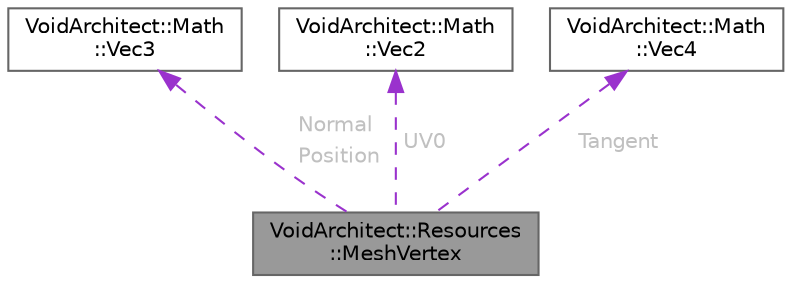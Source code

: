 digraph "VoidArchitect::Resources::MeshVertex"
{
 // LATEX_PDF_SIZE
  bgcolor="transparent";
  edge [fontname=Helvetica,fontsize=10,labelfontname=Helvetica,labelfontsize=10];
  node [fontname=Helvetica,fontsize=10,shape=box,height=0.2,width=0.4];
  Node1 [id="Node000001",label="VoidArchitect::Resources\l::MeshVertex",height=0.2,width=0.4,color="gray40", fillcolor="grey60", style="filled", fontcolor="black",tooltip=" "];
  Node2 -> Node1 [id="edge1_Node000001_Node000002",dir="back",color="darkorchid3",style="dashed",tooltip=" ",label=<<TABLE CELLBORDER="0" BORDER="0"><TR><TD VALIGN="top" ALIGN="LEFT" CELLPADDING="1" CELLSPACING="0">Normal</TD></TR>
<TR><TD VALIGN="top" ALIGN="LEFT" CELLPADDING="1" CELLSPACING="0">Position</TD></TR>
</TABLE>> ,fontcolor="grey" ];
  Node2 [id="Node000002",label="VoidArchitect::Math\l::Vec3",height=0.2,width=0.4,color="gray40", fillcolor="white", style="filled",URL="$class_void_architect_1_1_math_1_1_vec3.html",tooltip=" "];
  Node3 -> Node1 [id="edge2_Node000001_Node000003",dir="back",color="darkorchid3",style="dashed",tooltip=" ",label=<<TABLE CELLBORDER="0" BORDER="0"><TR><TD VALIGN="top" ALIGN="LEFT" CELLPADDING="1" CELLSPACING="0">UV0</TD></TR>
</TABLE>> ,fontcolor="grey" ];
  Node3 [id="Node000003",label="VoidArchitect::Math\l::Vec2",height=0.2,width=0.4,color="gray40", fillcolor="white", style="filled",URL="$class_void_architect_1_1_math_1_1_vec2.html",tooltip=" "];
  Node4 -> Node1 [id="edge3_Node000001_Node000004",dir="back",color="darkorchid3",style="dashed",tooltip=" ",label=<<TABLE CELLBORDER="0" BORDER="0"><TR><TD VALIGN="top" ALIGN="LEFT" CELLPADDING="1" CELLSPACING="0">Tangent</TD></TR>
</TABLE>> ,fontcolor="grey" ];
  Node4 [id="Node000004",label="VoidArchitect::Math\l::Vec4",height=0.2,width=0.4,color="gray40", fillcolor="white", style="filled",URL="$class_void_architect_1_1_math_1_1_vec4.html",tooltip=" "];
}
